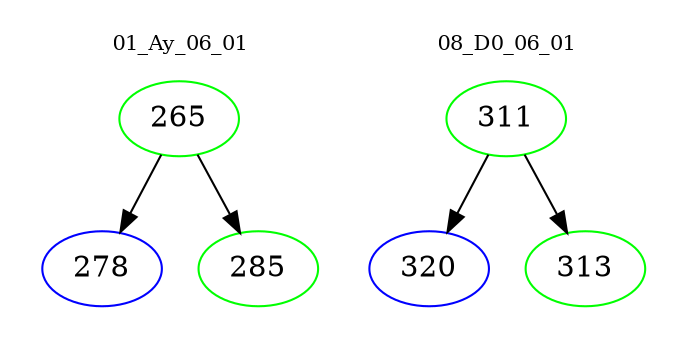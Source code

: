 digraph{
subgraph cluster_0 {
color = white
label = "01_Ay_06_01";
fontsize=10;
T0_265 [label="265", color="green"]
T0_265 -> T0_278 [color="black"]
T0_278 [label="278", color="blue"]
T0_265 -> T0_285 [color="black"]
T0_285 [label="285", color="green"]
}
subgraph cluster_1 {
color = white
label = "08_D0_06_01";
fontsize=10;
T1_311 [label="311", color="green"]
T1_311 -> T1_320 [color="black"]
T1_320 [label="320", color="blue"]
T1_311 -> T1_313 [color="black"]
T1_313 [label="313", color="green"]
}
}
